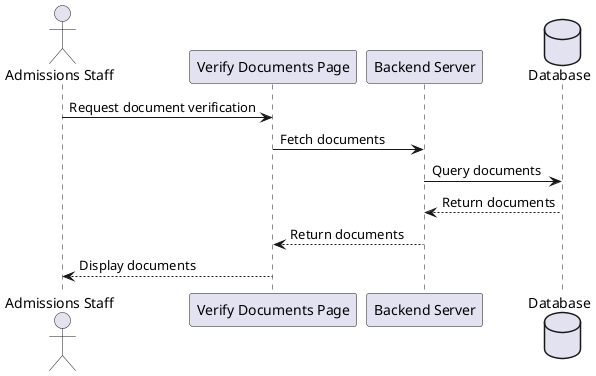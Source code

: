 ; filepath: /home/slightlywind/Repositories/Legacy/SWD392/sequence_diagrams/verify_documents.puml
@startuml
actor "Admissions Staff" as Staff
participant "Verify Documents Page" as VerifyDocumentsPage
participant "Backend Server" as BackendServer
database Database

Staff -> VerifyDocumentsPage: Request document verification
VerifyDocumentsPage -> BackendServer: Fetch documents
BackendServer -> Database: Query documents
Database --> BackendServer: Return documents
BackendServer --> VerifyDocumentsPage: Return documents
VerifyDocumentsPage --> Staff: Display documents
@enduml